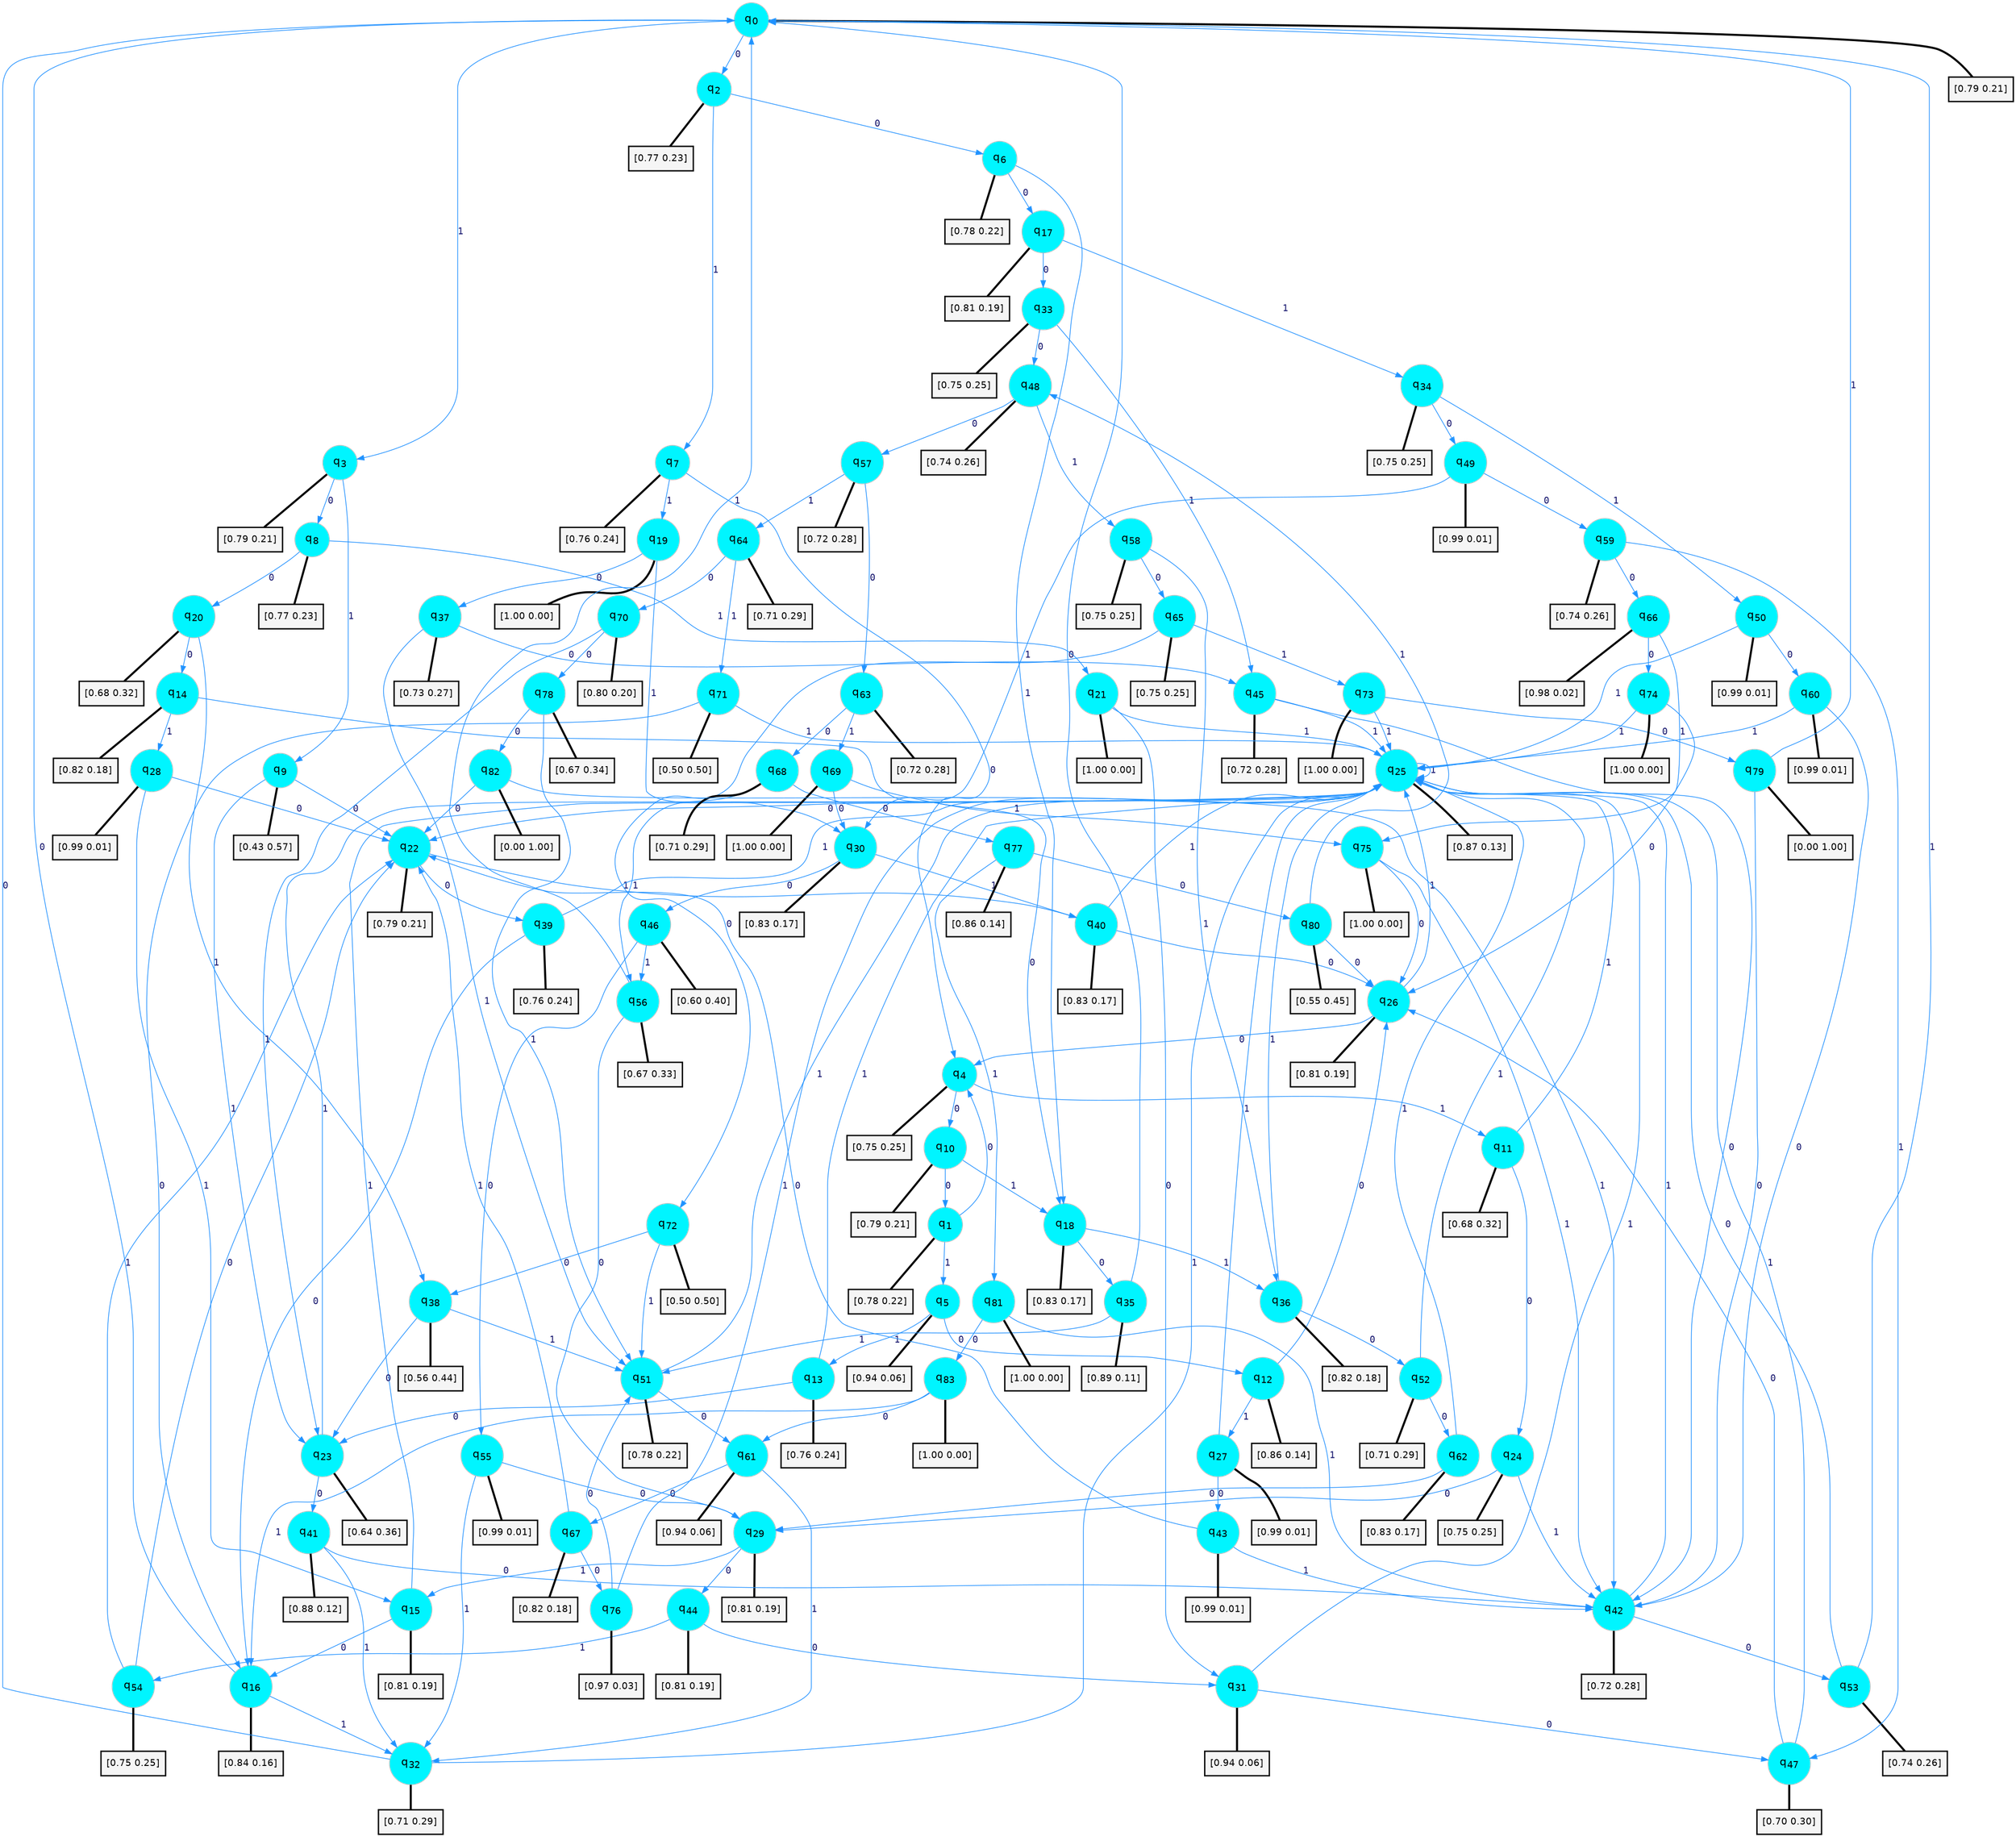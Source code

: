 digraph G {
graph [
bgcolor=transparent, dpi=300, rankdir=TD, size="40,25"];
node [
color=gray, fillcolor=turquoise1, fontcolor=black, fontname=Helvetica, fontsize=16, fontweight=bold, shape=circle, style=filled];
edge [
arrowsize=1, color=dodgerblue1, fontcolor=midnightblue, fontname=courier, fontweight=bold, penwidth=1, style=solid, weight=20];
0[label=<q<SUB>0</SUB>>];
1[label=<q<SUB>1</SUB>>];
2[label=<q<SUB>2</SUB>>];
3[label=<q<SUB>3</SUB>>];
4[label=<q<SUB>4</SUB>>];
5[label=<q<SUB>5</SUB>>];
6[label=<q<SUB>6</SUB>>];
7[label=<q<SUB>7</SUB>>];
8[label=<q<SUB>8</SUB>>];
9[label=<q<SUB>9</SUB>>];
10[label=<q<SUB>10</SUB>>];
11[label=<q<SUB>11</SUB>>];
12[label=<q<SUB>12</SUB>>];
13[label=<q<SUB>13</SUB>>];
14[label=<q<SUB>14</SUB>>];
15[label=<q<SUB>15</SUB>>];
16[label=<q<SUB>16</SUB>>];
17[label=<q<SUB>17</SUB>>];
18[label=<q<SUB>18</SUB>>];
19[label=<q<SUB>19</SUB>>];
20[label=<q<SUB>20</SUB>>];
21[label=<q<SUB>21</SUB>>];
22[label=<q<SUB>22</SUB>>];
23[label=<q<SUB>23</SUB>>];
24[label=<q<SUB>24</SUB>>];
25[label=<q<SUB>25</SUB>>];
26[label=<q<SUB>26</SUB>>];
27[label=<q<SUB>27</SUB>>];
28[label=<q<SUB>28</SUB>>];
29[label=<q<SUB>29</SUB>>];
30[label=<q<SUB>30</SUB>>];
31[label=<q<SUB>31</SUB>>];
32[label=<q<SUB>32</SUB>>];
33[label=<q<SUB>33</SUB>>];
34[label=<q<SUB>34</SUB>>];
35[label=<q<SUB>35</SUB>>];
36[label=<q<SUB>36</SUB>>];
37[label=<q<SUB>37</SUB>>];
38[label=<q<SUB>38</SUB>>];
39[label=<q<SUB>39</SUB>>];
40[label=<q<SUB>40</SUB>>];
41[label=<q<SUB>41</SUB>>];
42[label=<q<SUB>42</SUB>>];
43[label=<q<SUB>43</SUB>>];
44[label=<q<SUB>44</SUB>>];
45[label=<q<SUB>45</SUB>>];
46[label=<q<SUB>46</SUB>>];
47[label=<q<SUB>47</SUB>>];
48[label=<q<SUB>48</SUB>>];
49[label=<q<SUB>49</SUB>>];
50[label=<q<SUB>50</SUB>>];
51[label=<q<SUB>51</SUB>>];
52[label=<q<SUB>52</SUB>>];
53[label=<q<SUB>53</SUB>>];
54[label=<q<SUB>54</SUB>>];
55[label=<q<SUB>55</SUB>>];
56[label=<q<SUB>56</SUB>>];
57[label=<q<SUB>57</SUB>>];
58[label=<q<SUB>58</SUB>>];
59[label=<q<SUB>59</SUB>>];
60[label=<q<SUB>60</SUB>>];
61[label=<q<SUB>61</SUB>>];
62[label=<q<SUB>62</SUB>>];
63[label=<q<SUB>63</SUB>>];
64[label=<q<SUB>64</SUB>>];
65[label=<q<SUB>65</SUB>>];
66[label=<q<SUB>66</SUB>>];
67[label=<q<SUB>67</SUB>>];
68[label=<q<SUB>68</SUB>>];
69[label=<q<SUB>69</SUB>>];
70[label=<q<SUB>70</SUB>>];
71[label=<q<SUB>71</SUB>>];
72[label=<q<SUB>72</SUB>>];
73[label=<q<SUB>73</SUB>>];
74[label=<q<SUB>74</SUB>>];
75[label=<q<SUB>75</SUB>>];
76[label=<q<SUB>76</SUB>>];
77[label=<q<SUB>77</SUB>>];
78[label=<q<SUB>78</SUB>>];
79[label=<q<SUB>79</SUB>>];
80[label=<q<SUB>80</SUB>>];
81[label=<q<SUB>81</SUB>>];
82[label=<q<SUB>82</SUB>>];
83[label=<q<SUB>83</SUB>>];
84[label="[0.79 0.21]", shape=box,fontcolor=black, fontname=Helvetica, fontsize=14, penwidth=2, fillcolor=whitesmoke,color=black];
85[label="[0.78 0.22]", shape=box,fontcolor=black, fontname=Helvetica, fontsize=14, penwidth=2, fillcolor=whitesmoke,color=black];
86[label="[0.77 0.23]", shape=box,fontcolor=black, fontname=Helvetica, fontsize=14, penwidth=2, fillcolor=whitesmoke,color=black];
87[label="[0.79 0.21]", shape=box,fontcolor=black, fontname=Helvetica, fontsize=14, penwidth=2, fillcolor=whitesmoke,color=black];
88[label="[0.75 0.25]", shape=box,fontcolor=black, fontname=Helvetica, fontsize=14, penwidth=2, fillcolor=whitesmoke,color=black];
89[label="[0.94 0.06]", shape=box,fontcolor=black, fontname=Helvetica, fontsize=14, penwidth=2, fillcolor=whitesmoke,color=black];
90[label="[0.78 0.22]", shape=box,fontcolor=black, fontname=Helvetica, fontsize=14, penwidth=2, fillcolor=whitesmoke,color=black];
91[label="[0.76 0.24]", shape=box,fontcolor=black, fontname=Helvetica, fontsize=14, penwidth=2, fillcolor=whitesmoke,color=black];
92[label="[0.77 0.23]", shape=box,fontcolor=black, fontname=Helvetica, fontsize=14, penwidth=2, fillcolor=whitesmoke,color=black];
93[label="[0.43 0.57]", shape=box,fontcolor=black, fontname=Helvetica, fontsize=14, penwidth=2, fillcolor=whitesmoke,color=black];
94[label="[0.79 0.21]", shape=box,fontcolor=black, fontname=Helvetica, fontsize=14, penwidth=2, fillcolor=whitesmoke,color=black];
95[label="[0.68 0.32]", shape=box,fontcolor=black, fontname=Helvetica, fontsize=14, penwidth=2, fillcolor=whitesmoke,color=black];
96[label="[0.86 0.14]", shape=box,fontcolor=black, fontname=Helvetica, fontsize=14, penwidth=2, fillcolor=whitesmoke,color=black];
97[label="[0.76 0.24]", shape=box,fontcolor=black, fontname=Helvetica, fontsize=14, penwidth=2, fillcolor=whitesmoke,color=black];
98[label="[0.82 0.18]", shape=box,fontcolor=black, fontname=Helvetica, fontsize=14, penwidth=2, fillcolor=whitesmoke,color=black];
99[label="[0.81 0.19]", shape=box,fontcolor=black, fontname=Helvetica, fontsize=14, penwidth=2, fillcolor=whitesmoke,color=black];
100[label="[0.84 0.16]", shape=box,fontcolor=black, fontname=Helvetica, fontsize=14, penwidth=2, fillcolor=whitesmoke,color=black];
101[label="[0.81 0.19]", shape=box,fontcolor=black, fontname=Helvetica, fontsize=14, penwidth=2, fillcolor=whitesmoke,color=black];
102[label="[0.83 0.17]", shape=box,fontcolor=black, fontname=Helvetica, fontsize=14, penwidth=2, fillcolor=whitesmoke,color=black];
103[label="[1.00 0.00]", shape=box,fontcolor=black, fontname=Helvetica, fontsize=14, penwidth=2, fillcolor=whitesmoke,color=black];
104[label="[0.68 0.32]", shape=box,fontcolor=black, fontname=Helvetica, fontsize=14, penwidth=2, fillcolor=whitesmoke,color=black];
105[label="[1.00 0.00]", shape=box,fontcolor=black, fontname=Helvetica, fontsize=14, penwidth=2, fillcolor=whitesmoke,color=black];
106[label="[0.79 0.21]", shape=box,fontcolor=black, fontname=Helvetica, fontsize=14, penwidth=2, fillcolor=whitesmoke,color=black];
107[label="[0.64 0.36]", shape=box,fontcolor=black, fontname=Helvetica, fontsize=14, penwidth=2, fillcolor=whitesmoke,color=black];
108[label="[0.75 0.25]", shape=box,fontcolor=black, fontname=Helvetica, fontsize=14, penwidth=2, fillcolor=whitesmoke,color=black];
109[label="[0.87 0.13]", shape=box,fontcolor=black, fontname=Helvetica, fontsize=14, penwidth=2, fillcolor=whitesmoke,color=black];
110[label="[0.81 0.19]", shape=box,fontcolor=black, fontname=Helvetica, fontsize=14, penwidth=2, fillcolor=whitesmoke,color=black];
111[label="[0.99 0.01]", shape=box,fontcolor=black, fontname=Helvetica, fontsize=14, penwidth=2, fillcolor=whitesmoke,color=black];
112[label="[0.99 0.01]", shape=box,fontcolor=black, fontname=Helvetica, fontsize=14, penwidth=2, fillcolor=whitesmoke,color=black];
113[label="[0.81 0.19]", shape=box,fontcolor=black, fontname=Helvetica, fontsize=14, penwidth=2, fillcolor=whitesmoke,color=black];
114[label="[0.83 0.17]", shape=box,fontcolor=black, fontname=Helvetica, fontsize=14, penwidth=2, fillcolor=whitesmoke,color=black];
115[label="[0.94 0.06]", shape=box,fontcolor=black, fontname=Helvetica, fontsize=14, penwidth=2, fillcolor=whitesmoke,color=black];
116[label="[0.71 0.29]", shape=box,fontcolor=black, fontname=Helvetica, fontsize=14, penwidth=2, fillcolor=whitesmoke,color=black];
117[label="[0.75 0.25]", shape=box,fontcolor=black, fontname=Helvetica, fontsize=14, penwidth=2, fillcolor=whitesmoke,color=black];
118[label="[0.75 0.25]", shape=box,fontcolor=black, fontname=Helvetica, fontsize=14, penwidth=2, fillcolor=whitesmoke,color=black];
119[label="[0.89 0.11]", shape=box,fontcolor=black, fontname=Helvetica, fontsize=14, penwidth=2, fillcolor=whitesmoke,color=black];
120[label="[0.82 0.18]", shape=box,fontcolor=black, fontname=Helvetica, fontsize=14, penwidth=2, fillcolor=whitesmoke,color=black];
121[label="[0.73 0.27]", shape=box,fontcolor=black, fontname=Helvetica, fontsize=14, penwidth=2, fillcolor=whitesmoke,color=black];
122[label="[0.56 0.44]", shape=box,fontcolor=black, fontname=Helvetica, fontsize=14, penwidth=2, fillcolor=whitesmoke,color=black];
123[label="[0.76 0.24]", shape=box,fontcolor=black, fontname=Helvetica, fontsize=14, penwidth=2, fillcolor=whitesmoke,color=black];
124[label="[0.83 0.17]", shape=box,fontcolor=black, fontname=Helvetica, fontsize=14, penwidth=2, fillcolor=whitesmoke,color=black];
125[label="[0.88 0.12]", shape=box,fontcolor=black, fontname=Helvetica, fontsize=14, penwidth=2, fillcolor=whitesmoke,color=black];
126[label="[0.72 0.28]", shape=box,fontcolor=black, fontname=Helvetica, fontsize=14, penwidth=2, fillcolor=whitesmoke,color=black];
127[label="[0.99 0.01]", shape=box,fontcolor=black, fontname=Helvetica, fontsize=14, penwidth=2, fillcolor=whitesmoke,color=black];
128[label="[0.81 0.19]", shape=box,fontcolor=black, fontname=Helvetica, fontsize=14, penwidth=2, fillcolor=whitesmoke,color=black];
129[label="[0.72 0.28]", shape=box,fontcolor=black, fontname=Helvetica, fontsize=14, penwidth=2, fillcolor=whitesmoke,color=black];
130[label="[0.60 0.40]", shape=box,fontcolor=black, fontname=Helvetica, fontsize=14, penwidth=2, fillcolor=whitesmoke,color=black];
131[label="[0.70 0.30]", shape=box,fontcolor=black, fontname=Helvetica, fontsize=14, penwidth=2, fillcolor=whitesmoke,color=black];
132[label="[0.74 0.26]", shape=box,fontcolor=black, fontname=Helvetica, fontsize=14, penwidth=2, fillcolor=whitesmoke,color=black];
133[label="[0.99 0.01]", shape=box,fontcolor=black, fontname=Helvetica, fontsize=14, penwidth=2, fillcolor=whitesmoke,color=black];
134[label="[0.99 0.01]", shape=box,fontcolor=black, fontname=Helvetica, fontsize=14, penwidth=2, fillcolor=whitesmoke,color=black];
135[label="[0.78 0.22]", shape=box,fontcolor=black, fontname=Helvetica, fontsize=14, penwidth=2, fillcolor=whitesmoke,color=black];
136[label="[0.71 0.29]", shape=box,fontcolor=black, fontname=Helvetica, fontsize=14, penwidth=2, fillcolor=whitesmoke,color=black];
137[label="[0.74 0.26]", shape=box,fontcolor=black, fontname=Helvetica, fontsize=14, penwidth=2, fillcolor=whitesmoke,color=black];
138[label="[0.75 0.25]", shape=box,fontcolor=black, fontname=Helvetica, fontsize=14, penwidth=2, fillcolor=whitesmoke,color=black];
139[label="[0.99 0.01]", shape=box,fontcolor=black, fontname=Helvetica, fontsize=14, penwidth=2, fillcolor=whitesmoke,color=black];
140[label="[0.67 0.33]", shape=box,fontcolor=black, fontname=Helvetica, fontsize=14, penwidth=2, fillcolor=whitesmoke,color=black];
141[label="[0.72 0.28]", shape=box,fontcolor=black, fontname=Helvetica, fontsize=14, penwidth=2, fillcolor=whitesmoke,color=black];
142[label="[0.75 0.25]", shape=box,fontcolor=black, fontname=Helvetica, fontsize=14, penwidth=2, fillcolor=whitesmoke,color=black];
143[label="[0.74 0.26]", shape=box,fontcolor=black, fontname=Helvetica, fontsize=14, penwidth=2, fillcolor=whitesmoke,color=black];
144[label="[0.99 0.01]", shape=box,fontcolor=black, fontname=Helvetica, fontsize=14, penwidth=2, fillcolor=whitesmoke,color=black];
145[label="[0.94 0.06]", shape=box,fontcolor=black, fontname=Helvetica, fontsize=14, penwidth=2, fillcolor=whitesmoke,color=black];
146[label="[0.83 0.17]", shape=box,fontcolor=black, fontname=Helvetica, fontsize=14, penwidth=2, fillcolor=whitesmoke,color=black];
147[label="[0.72 0.28]", shape=box,fontcolor=black, fontname=Helvetica, fontsize=14, penwidth=2, fillcolor=whitesmoke,color=black];
148[label="[0.71 0.29]", shape=box,fontcolor=black, fontname=Helvetica, fontsize=14, penwidth=2, fillcolor=whitesmoke,color=black];
149[label="[0.75 0.25]", shape=box,fontcolor=black, fontname=Helvetica, fontsize=14, penwidth=2, fillcolor=whitesmoke,color=black];
150[label="[0.98 0.02]", shape=box,fontcolor=black, fontname=Helvetica, fontsize=14, penwidth=2, fillcolor=whitesmoke,color=black];
151[label="[0.82 0.18]", shape=box,fontcolor=black, fontname=Helvetica, fontsize=14, penwidth=2, fillcolor=whitesmoke,color=black];
152[label="[0.71 0.29]", shape=box,fontcolor=black, fontname=Helvetica, fontsize=14, penwidth=2, fillcolor=whitesmoke,color=black];
153[label="[1.00 0.00]", shape=box,fontcolor=black, fontname=Helvetica, fontsize=14, penwidth=2, fillcolor=whitesmoke,color=black];
154[label="[0.80 0.20]", shape=box,fontcolor=black, fontname=Helvetica, fontsize=14, penwidth=2, fillcolor=whitesmoke,color=black];
155[label="[0.50 0.50]", shape=box,fontcolor=black, fontname=Helvetica, fontsize=14, penwidth=2, fillcolor=whitesmoke,color=black];
156[label="[0.50 0.50]", shape=box,fontcolor=black, fontname=Helvetica, fontsize=14, penwidth=2, fillcolor=whitesmoke,color=black];
157[label="[1.00 0.00]", shape=box,fontcolor=black, fontname=Helvetica, fontsize=14, penwidth=2, fillcolor=whitesmoke,color=black];
158[label="[1.00 0.00]", shape=box,fontcolor=black, fontname=Helvetica, fontsize=14, penwidth=2, fillcolor=whitesmoke,color=black];
159[label="[1.00 0.00]", shape=box,fontcolor=black, fontname=Helvetica, fontsize=14, penwidth=2, fillcolor=whitesmoke,color=black];
160[label="[0.97 0.03]", shape=box,fontcolor=black, fontname=Helvetica, fontsize=14, penwidth=2, fillcolor=whitesmoke,color=black];
161[label="[0.86 0.14]", shape=box,fontcolor=black, fontname=Helvetica, fontsize=14, penwidth=2, fillcolor=whitesmoke,color=black];
162[label="[0.67 0.34]", shape=box,fontcolor=black, fontname=Helvetica, fontsize=14, penwidth=2, fillcolor=whitesmoke,color=black];
163[label="[0.00 1.00]", shape=box,fontcolor=black, fontname=Helvetica, fontsize=14, penwidth=2, fillcolor=whitesmoke,color=black];
164[label="[0.55 0.45]", shape=box,fontcolor=black, fontname=Helvetica, fontsize=14, penwidth=2, fillcolor=whitesmoke,color=black];
165[label="[1.00 0.00]", shape=box,fontcolor=black, fontname=Helvetica, fontsize=14, penwidth=2, fillcolor=whitesmoke,color=black];
166[label="[0.00 1.00]", shape=box,fontcolor=black, fontname=Helvetica, fontsize=14, penwidth=2, fillcolor=whitesmoke,color=black];
167[label="[1.00 0.00]", shape=box,fontcolor=black, fontname=Helvetica, fontsize=14, penwidth=2, fillcolor=whitesmoke,color=black];
0->2 [label=0];
0->3 [label=1];
0->84 [arrowhead=none, penwidth=3,color=black];
1->4 [label=0];
1->5 [label=1];
1->85 [arrowhead=none, penwidth=3,color=black];
2->6 [label=0];
2->7 [label=1];
2->86 [arrowhead=none, penwidth=3,color=black];
3->8 [label=0];
3->9 [label=1];
3->87 [arrowhead=none, penwidth=3,color=black];
4->10 [label=0];
4->11 [label=1];
4->88 [arrowhead=none, penwidth=3,color=black];
5->12 [label=0];
5->13 [label=1];
5->89 [arrowhead=none, penwidth=3,color=black];
6->17 [label=0];
6->18 [label=1];
6->90 [arrowhead=none, penwidth=3,color=black];
7->4 [label=0];
7->19 [label=1];
7->91 [arrowhead=none, penwidth=3,color=black];
8->20 [label=0];
8->21 [label=1];
8->92 [arrowhead=none, penwidth=3,color=black];
9->22 [label=0];
9->23 [label=1];
9->93 [arrowhead=none, penwidth=3,color=black];
10->1 [label=0];
10->18 [label=1];
10->94 [arrowhead=none, penwidth=3,color=black];
11->24 [label=0];
11->25 [label=1];
11->95 [arrowhead=none, penwidth=3,color=black];
12->26 [label=0];
12->27 [label=1];
12->96 [arrowhead=none, penwidth=3,color=black];
13->23 [label=0];
13->25 [label=1];
13->97 [arrowhead=none, penwidth=3,color=black];
14->18 [label=0];
14->28 [label=1];
14->98 [arrowhead=none, penwidth=3,color=black];
15->16 [label=0];
15->25 [label=1];
15->99 [arrowhead=none, penwidth=3,color=black];
16->0 [label=0];
16->32 [label=1];
16->100 [arrowhead=none, penwidth=3,color=black];
17->33 [label=0];
17->34 [label=1];
17->101 [arrowhead=none, penwidth=3,color=black];
18->35 [label=0];
18->36 [label=1];
18->102 [arrowhead=none, penwidth=3,color=black];
19->37 [label=0];
19->30 [label=1];
19->103 [arrowhead=none, penwidth=3,color=black];
20->14 [label=0];
20->38 [label=1];
20->104 [arrowhead=none, penwidth=3,color=black];
21->31 [label=0];
21->25 [label=1];
21->105 [arrowhead=none, penwidth=3,color=black];
22->39 [label=0];
22->40 [label=1];
22->106 [arrowhead=none, penwidth=3,color=black];
23->41 [label=0];
23->25 [label=1];
23->107 [arrowhead=none, penwidth=3,color=black];
24->29 [label=0];
24->42 [label=1];
24->108 [arrowhead=none, penwidth=3,color=black];
25->22 [label=0];
25->25 [label=1];
25->109 [arrowhead=none, penwidth=3,color=black];
26->4 [label=0];
26->25 [label=1];
26->110 [arrowhead=none, penwidth=3,color=black];
27->43 [label=0];
27->25 [label=1];
27->111 [arrowhead=none, penwidth=3,color=black];
28->22 [label=0];
28->15 [label=1];
28->112 [arrowhead=none, penwidth=3,color=black];
29->44 [label=0];
29->15 [label=1];
29->113 [arrowhead=none, penwidth=3,color=black];
30->46 [label=0];
30->40 [label=1];
30->114 [arrowhead=none, penwidth=3,color=black];
31->47 [label=0];
31->25 [label=1];
31->115 [arrowhead=none, penwidth=3,color=black];
32->0 [label=0];
32->25 [label=1];
32->116 [arrowhead=none, penwidth=3,color=black];
33->48 [label=0];
33->45 [label=1];
33->117 [arrowhead=none, penwidth=3,color=black];
34->49 [label=0];
34->50 [label=1];
34->118 [arrowhead=none, penwidth=3,color=black];
35->0 [label=0];
35->51 [label=1];
35->119 [arrowhead=none, penwidth=3,color=black];
36->52 [label=0];
36->25 [label=1];
36->120 [arrowhead=none, penwidth=3,color=black];
37->45 [label=0];
37->51 [label=1];
37->121 [arrowhead=none, penwidth=3,color=black];
38->23 [label=0];
38->51 [label=1];
38->122 [arrowhead=none, penwidth=3,color=black];
39->16 [label=0];
39->25 [label=1];
39->123 [arrowhead=none, penwidth=3,color=black];
40->26 [label=0];
40->25 [label=1];
40->124 [arrowhead=none, penwidth=3,color=black];
41->42 [label=0];
41->32 [label=1];
41->125 [arrowhead=none, penwidth=3,color=black];
42->53 [label=0];
42->25 [label=1];
42->126 [arrowhead=none, penwidth=3,color=black];
43->22 [label=0];
43->42 [label=1];
43->127 [arrowhead=none, penwidth=3,color=black];
44->31 [label=0];
44->54 [label=1];
44->128 [arrowhead=none, penwidth=3,color=black];
45->42 [label=0];
45->25 [label=1];
45->129 [arrowhead=none, penwidth=3,color=black];
46->55 [label=0];
46->56 [label=1];
46->130 [arrowhead=none, penwidth=3,color=black];
47->26 [label=0];
47->25 [label=1];
47->131 [arrowhead=none, penwidth=3,color=black];
48->57 [label=0];
48->58 [label=1];
48->132 [arrowhead=none, penwidth=3,color=black];
49->59 [label=0];
49->30 [label=1];
49->133 [arrowhead=none, penwidth=3,color=black];
50->60 [label=0];
50->25 [label=1];
50->134 [arrowhead=none, penwidth=3,color=black];
51->61 [label=0];
51->25 [label=1];
51->135 [arrowhead=none, penwidth=3,color=black];
52->62 [label=0];
52->25 [label=1];
52->136 [arrowhead=none, penwidth=3,color=black];
53->25 [label=0];
53->0 [label=1];
53->137 [arrowhead=none, penwidth=3,color=black];
54->22 [label=0];
54->22 [label=1];
54->138 [arrowhead=none, penwidth=3,color=black];
55->29 [label=0];
55->32 [label=1];
55->139 [arrowhead=none, penwidth=3,color=black];
56->29 [label=0];
56->0 [label=1];
56->140 [arrowhead=none, penwidth=3,color=black];
57->63 [label=0];
57->64 [label=1];
57->141 [arrowhead=none, penwidth=3,color=black];
58->65 [label=0];
58->36 [label=1];
58->142 [arrowhead=none, penwidth=3,color=black];
59->66 [label=0];
59->47 [label=1];
59->143 [arrowhead=none, penwidth=3,color=black];
60->42 [label=0];
60->25 [label=1];
60->144 [arrowhead=none, penwidth=3,color=black];
61->67 [label=0];
61->32 [label=1];
61->145 [arrowhead=none, penwidth=3,color=black];
62->29 [label=0];
62->25 [label=1];
62->146 [arrowhead=none, penwidth=3,color=black];
63->68 [label=0];
63->69 [label=1];
63->147 [arrowhead=none, penwidth=3,color=black];
64->70 [label=0];
64->71 [label=1];
64->148 [arrowhead=none, penwidth=3,color=black];
65->72 [label=0];
65->73 [label=1];
65->149 [arrowhead=none, penwidth=3,color=black];
66->74 [label=0];
66->75 [label=1];
66->150 [arrowhead=none, penwidth=3,color=black];
67->76 [label=0];
67->22 [label=1];
67->151 [arrowhead=none, penwidth=3,color=black];
68->77 [label=0];
68->56 [label=1];
68->152 [arrowhead=none, penwidth=3,color=black];
69->30 [label=0];
69->75 [label=1];
69->153 [arrowhead=none, penwidth=3,color=black];
70->78 [label=0];
70->23 [label=1];
70->154 [arrowhead=none, penwidth=3,color=black];
71->16 [label=0];
71->25 [label=1];
71->155 [arrowhead=none, penwidth=3,color=black];
72->38 [label=0];
72->51 [label=1];
72->156 [arrowhead=none, penwidth=3,color=black];
73->79 [label=0];
73->25 [label=1];
73->157 [arrowhead=none, penwidth=3,color=black];
74->26 [label=0];
74->25 [label=1];
74->158 [arrowhead=none, penwidth=3,color=black];
75->26 [label=0];
75->42 [label=1];
75->159 [arrowhead=none, penwidth=3,color=black];
76->51 [label=0];
76->25 [label=1];
76->160 [arrowhead=none, penwidth=3,color=black];
77->80 [label=0];
77->81 [label=1];
77->161 [arrowhead=none, penwidth=3,color=black];
78->82 [label=0];
78->51 [label=1];
78->162 [arrowhead=none, penwidth=3,color=black];
79->42 [label=0];
79->0 [label=1];
79->163 [arrowhead=none, penwidth=3,color=black];
80->26 [label=0];
80->48 [label=1];
80->164 [arrowhead=none, penwidth=3,color=black];
81->83 [label=0];
81->42 [label=1];
81->165 [arrowhead=none, penwidth=3,color=black];
82->22 [label=0];
82->42 [label=1];
82->166 [arrowhead=none, penwidth=3,color=black];
83->61 [label=0];
83->16 [label=1];
83->167 [arrowhead=none, penwidth=3,color=black];
}
